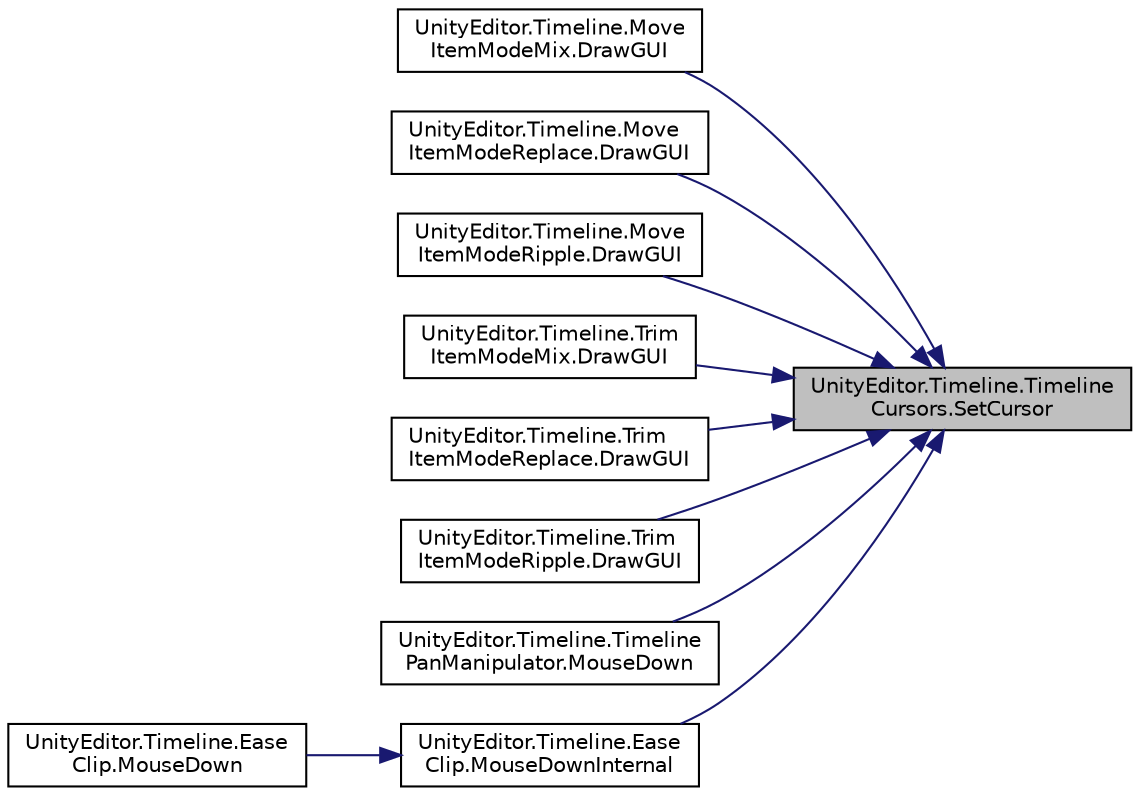 digraph "UnityEditor.Timeline.TimelineCursors.SetCursor"
{
 // LATEX_PDF_SIZE
  edge [fontname="Helvetica",fontsize="10",labelfontname="Helvetica",labelfontsize="10"];
  node [fontname="Helvetica",fontsize="10",shape=record];
  rankdir="RL";
  Node1 [label="UnityEditor.Timeline.Timeline\lCursors.SetCursor",height=0.2,width=0.4,color="black", fillcolor="grey75", style="filled", fontcolor="black",tooltip=" "];
  Node1 -> Node2 [dir="back",color="midnightblue",fontsize="10",style="solid",fontname="Helvetica"];
  Node2 [label="UnityEditor.Timeline.Move\lItemModeMix.DrawGUI",height=0.2,width=0.4,color="black", fillcolor="white", style="filled",URL="$class_unity_editor_1_1_timeline_1_1_move_item_mode_mix.html#a3bd82d106943e3dc384cebfd98058e8c",tooltip=" "];
  Node1 -> Node3 [dir="back",color="midnightblue",fontsize="10",style="solid",fontname="Helvetica"];
  Node3 [label="UnityEditor.Timeline.Move\lItemModeReplace.DrawGUI",height=0.2,width=0.4,color="black", fillcolor="white", style="filled",URL="$class_unity_editor_1_1_timeline_1_1_move_item_mode_replace.html#a0c2bfbfbf293a8d34d7348e95c232609",tooltip=" "];
  Node1 -> Node4 [dir="back",color="midnightblue",fontsize="10",style="solid",fontname="Helvetica"];
  Node4 [label="UnityEditor.Timeline.Move\lItemModeRipple.DrawGUI",height=0.2,width=0.4,color="black", fillcolor="white", style="filled",URL="$class_unity_editor_1_1_timeline_1_1_move_item_mode_ripple.html#aaaa1a175a43c24ec2b480363812fc962",tooltip=" "];
  Node1 -> Node5 [dir="back",color="midnightblue",fontsize="10",style="solid",fontname="Helvetica"];
  Node5 [label="UnityEditor.Timeline.Trim\lItemModeMix.DrawGUI",height=0.2,width=0.4,color="black", fillcolor="white", style="filled",URL="$class_unity_editor_1_1_timeline_1_1_trim_item_mode_mix.html#a97e548f9e61cd100f4fd77a7535d8b70",tooltip=" "];
  Node1 -> Node6 [dir="back",color="midnightblue",fontsize="10",style="solid",fontname="Helvetica"];
  Node6 [label="UnityEditor.Timeline.Trim\lItemModeReplace.DrawGUI",height=0.2,width=0.4,color="black", fillcolor="white", style="filled",URL="$class_unity_editor_1_1_timeline_1_1_trim_item_mode_replace.html#a187ad450b9df0556e0f3210c9d959462",tooltip=" "];
  Node1 -> Node7 [dir="back",color="midnightblue",fontsize="10",style="solid",fontname="Helvetica"];
  Node7 [label="UnityEditor.Timeline.Trim\lItemModeRipple.DrawGUI",height=0.2,width=0.4,color="black", fillcolor="white", style="filled",URL="$class_unity_editor_1_1_timeline_1_1_trim_item_mode_ripple.html#a92b243bc2eeef5f145699947a1541762",tooltip=" "];
  Node1 -> Node8 [dir="back",color="midnightblue",fontsize="10",style="solid",fontname="Helvetica"];
  Node8 [label="UnityEditor.Timeline.Timeline\lPanManipulator.MouseDown",height=0.2,width=0.4,color="black", fillcolor="white", style="filled",URL="$class_unity_editor_1_1_timeline_1_1_timeline_pan_manipulator.html#aabc72a3e2033e02d23f8634f20997e70",tooltip=" "];
  Node1 -> Node9 [dir="back",color="midnightblue",fontsize="10",style="solid",fontname="Helvetica"];
  Node9 [label="UnityEditor.Timeline.Ease\lClip.MouseDownInternal",height=0.2,width=0.4,color="black", fillcolor="white", style="filled",URL="$class_unity_editor_1_1_timeline_1_1_ease_clip.html#a94467bad195f5199fc21aa1cea7a346c",tooltip=" "];
  Node9 -> Node10 [dir="back",color="midnightblue",fontsize="10",style="solid",fontname="Helvetica"];
  Node10 [label="UnityEditor.Timeline.Ease\lClip.MouseDown",height=0.2,width=0.4,color="black", fillcolor="white", style="filled",URL="$class_unity_editor_1_1_timeline_1_1_ease_clip.html#a011b63cff1afb49c9613d3596987ef6a",tooltip=" "];
}
